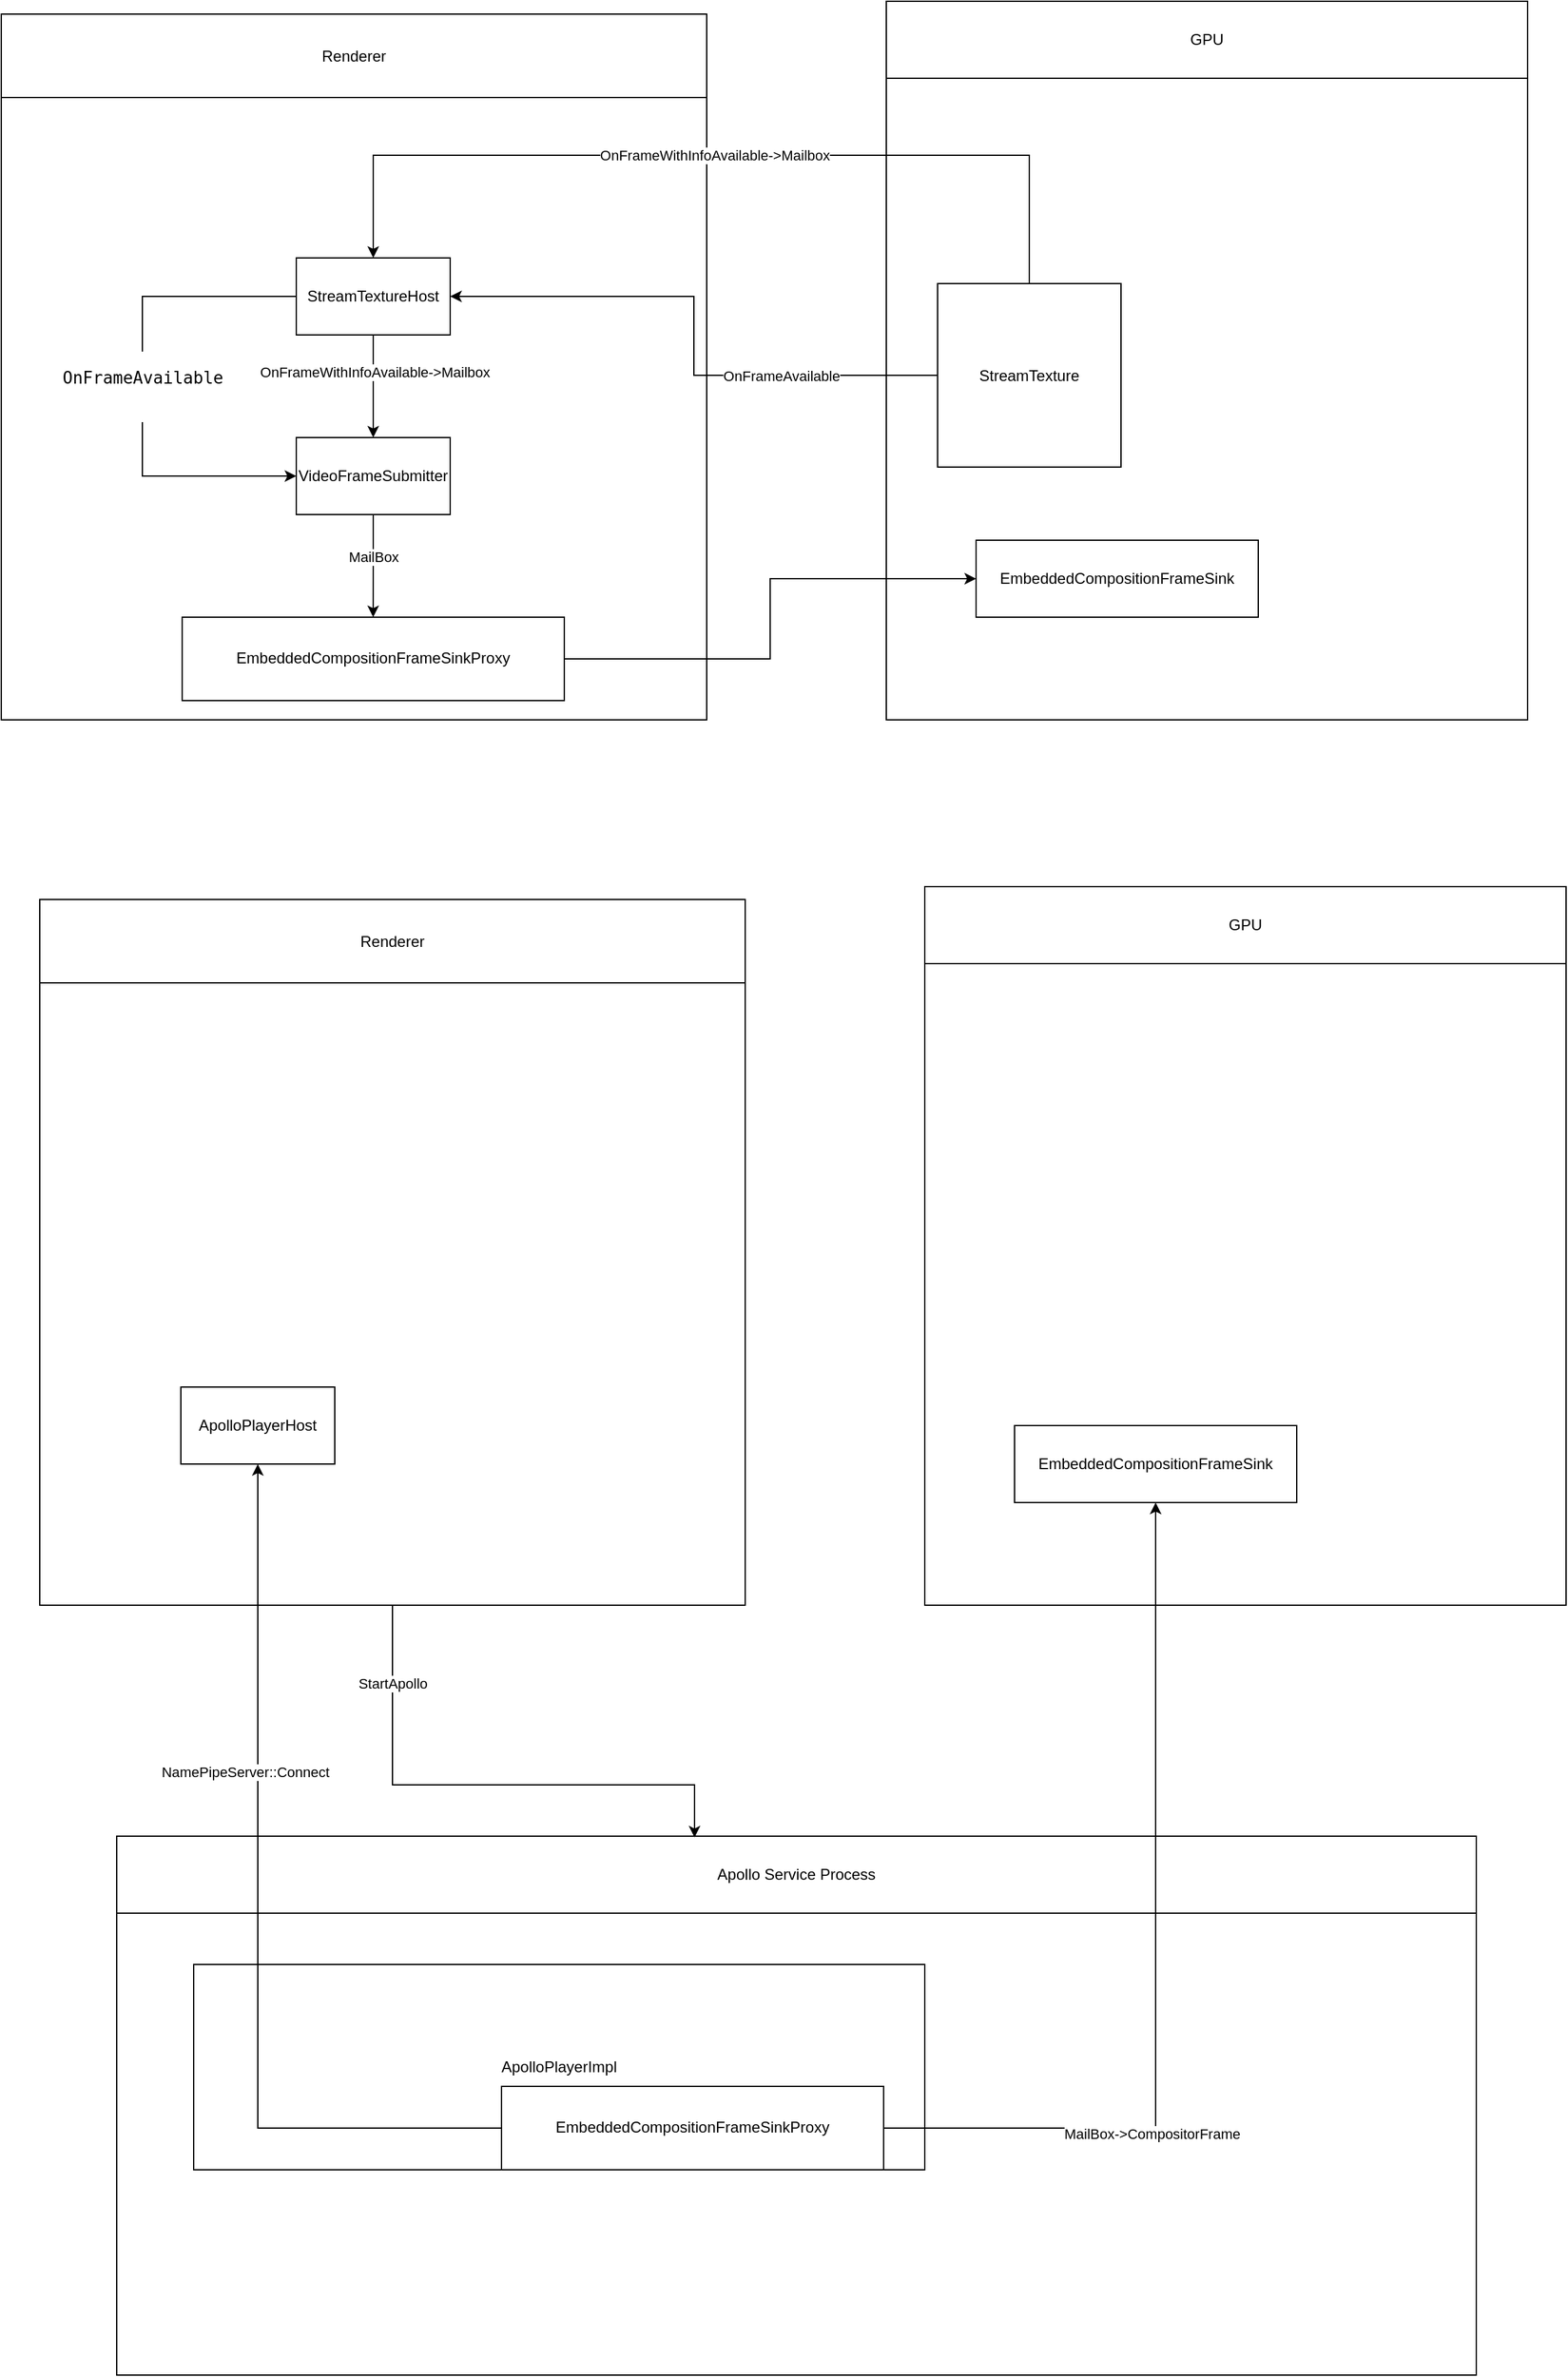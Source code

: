 <mxfile version="24.7.8">
  <diagram name="第 1 页" id="LiPbOftGQbgrzLmKm-nx">
    <mxGraphModel dx="2066" dy="1041" grid="1" gridSize="10" guides="1" tooltips="1" connect="1" arrows="1" fold="1" page="1" pageScale="1" pageWidth="827" pageHeight="1169" math="0" shadow="0">
      <root>
        <mxCell id="0" />
        <mxCell id="1" parent="0" />
        <mxCell id="ApiQ-BtPgv3KfkFpJTZq-10" value="" style="group" parent="1" vertex="1" connectable="0">
          <mxGeometry x="120" y="350" width="550" height="550" as="geometry" />
        </mxCell>
        <mxCell id="ApiQ-BtPgv3KfkFpJTZq-8" value="" style="whiteSpace=wrap;html=1;aspect=fixed;align=left;" parent="ApiQ-BtPgv3KfkFpJTZq-10" vertex="1">
          <mxGeometry width="550" height="550" as="geometry" />
        </mxCell>
        <mxCell id="ApiQ-BtPgv3KfkFpJTZq-9" value="Renderer" style="rounded=0;whiteSpace=wrap;html=1;" parent="ApiQ-BtPgv3KfkFpJTZq-10" vertex="1">
          <mxGeometry width="550" height="65" as="geometry" />
        </mxCell>
        <mxCell id="ApiQ-BtPgv3KfkFpJTZq-16" value="EmbeddedCompositionFrameSinkProxy" style="whiteSpace=wrap;html=1;rounded=0;" parent="ApiQ-BtPgv3KfkFpJTZq-10" vertex="1">
          <mxGeometry x="141.043" y="469.997" width="297.917" height="65" as="geometry" />
        </mxCell>
        <mxCell id="ApiQ-BtPgv3KfkFpJTZq-3" value="" style="edgeStyle=orthogonalEdgeStyle;rounded=0;orthogonalLoop=1;jettySize=auto;html=1;" parent="1" source="ApiQ-BtPgv3KfkFpJTZq-1" target="ApiQ-BtPgv3KfkFpJTZq-2" edge="1">
          <mxGeometry relative="1" as="geometry" />
        </mxCell>
        <mxCell id="ApiQ-BtPgv3KfkFpJTZq-4" value="OnFrameWithInfoAvailable-&amp;gt;Mailbox" style="edgeLabel;html=1;align=center;verticalAlign=middle;resizable=0;points=[];" parent="ApiQ-BtPgv3KfkFpJTZq-3" vertex="1" connectable="0">
          <mxGeometry x="-0.275" y="1" relative="1" as="geometry">
            <mxPoint as="offset" />
          </mxGeometry>
        </mxCell>
        <UserObject label="&#xa;&lt;a style=&quot;margin: 0px; padding: 0px; box-sizing: border-box; border-color: var(--border); color: inherit; text-decoration: none; font-family: monospace; font-size: medium; font-style: normal; font-variant-ligatures: normal; font-variant-caps: normal; font-weight: 400; letter-spacing: normal; orphans: 2; text-align: start; text-indent: 0px; text-transform: none; widows: 2; word-spacing: 0px; -webkit-text-stroke-width: 0px; white-space: pre; background-color: rgb(255, 255, 255);&quot; data-key=&quot;89&quot; href=&quot;https://source.chromium.org/chromium/chromium/src/+/main:content/renderer/media/android/stream_texture_factory.cc;drc=a150b50c0ff706af12c449c7fccd3cf2745e2061;bpv=1;bpt=1;l=84?gsn=OnFrameAvailable&amp;amp;gs=KYTHE%3A%2F%2Fkythe%3A%2F%2Fchromium.googlesource.com%2Fcodesearch%2Fchromium%2Fsrc%2F%2Fmain%3Flang%3Dc%252B%252B%3Fpath%3Dcontent%2Frenderer%2Fmedia%2Fandroid%2Fstream_texture_factory.cc%23bQwde8pxGFe8QK5NosUgznehglTQKpOsqDOtcCwnv28&quot; class=&quot;xrefs-decoration&quot;&gt;OnFrameAvailable&lt;/a&gt;&#xa;&#xa;" link="&#xa;&lt;a style=&quot;margin: 0px; padding: 0px; box-sizing: border-box; border-color: var(--border); color: inherit; text-decoration: none; font-family: monospace; font-size: medium; font-style: normal; font-variant-ligatures: normal; font-variant-caps: normal; font-weight: 400; letter-spacing: normal; orphans: 2; text-align: start; text-indent: 0px; text-transform: none; widows: 2; word-spacing: 0px; -webkit-text-stroke-width: 0px; white-space: pre; background-color: rgb(255, 255, 255);&quot; data-key=&quot;89&quot; href=&quot;https://source.chromium.org/chromium/chromium/src/+/main:content/renderer/media/android/stream_texture_factory.cc;drc=a150b50c0ff706af12c449c7fccd3cf2745e2061;bpv=1;bpt=1;l=84?gsn=OnFrameAvailable&amp;amp;gs=KYTHE%3A%2F%2Fkythe%3A%2F%2Fchromium.googlesource.com%2Fcodesearch%2Fchromium%2Fsrc%2F%2Fmain%3Flang%3Dc%252B%252B%3Fpath%3Dcontent%2Frenderer%2Fmedia%2Fandroid%2Fstream_texture_factory.cc%23bQwde8pxGFe8QK5NosUgznehglTQKpOsqDOtcCwnv28&quot; class=&quot;xrefs-decoration&quot;&gt;OnFrameAvailable&lt;/a&gt;&#xa;&#xa;" id="ApiQ-BtPgv3KfkFpJTZq-5">
          <mxCell style="edgeStyle=elbowEdgeStyle;rounded=0;orthogonalLoop=1;jettySize=auto;html=1;entryX=0;entryY=0.5;entryDx=0;entryDy=0;elbow=vertical;" parent="1" source="ApiQ-BtPgv3KfkFpJTZq-1" target="ApiQ-BtPgv3KfkFpJTZq-2" edge="1">
            <mxGeometry relative="1" as="geometry">
              <mxPoint x="260" y="690" as="targetPoint" />
              <Array as="points">
                <mxPoint x="230" y="640" />
              </Array>
              <mxPoint as="offset" />
            </mxGeometry>
          </mxCell>
        </UserObject>
        <mxCell id="ApiQ-BtPgv3KfkFpJTZq-1" value="StreamTextureHost" style="rounded=0;whiteSpace=wrap;html=1;" parent="1" vertex="1">
          <mxGeometry x="350" y="540" width="120" height="60" as="geometry" />
        </mxCell>
        <mxCell id="ApiQ-BtPgv3KfkFpJTZq-17" value="" style="edgeStyle=orthogonalEdgeStyle;rounded=0;orthogonalLoop=1;jettySize=auto;html=1;" parent="1" source="ApiQ-BtPgv3KfkFpJTZq-2" target="ApiQ-BtPgv3KfkFpJTZq-16" edge="1">
          <mxGeometry relative="1" as="geometry" />
        </mxCell>
        <mxCell id="ApiQ-BtPgv3KfkFpJTZq-20" value="MailBox" style="edgeLabel;html=1;align=center;verticalAlign=middle;resizable=0;points=[];" parent="ApiQ-BtPgv3KfkFpJTZq-17" vertex="1" connectable="0">
          <mxGeometry x="-0.192" relative="1" as="geometry">
            <mxPoint as="offset" />
          </mxGeometry>
        </mxCell>
        <mxCell id="ApiQ-BtPgv3KfkFpJTZq-2" value="VideoFrameSubmitter" style="whiteSpace=wrap;html=1;rounded=0;" parent="1" vertex="1">
          <mxGeometry x="350" y="680" width="120" height="60" as="geometry" />
        </mxCell>
        <mxCell id="ApiQ-BtPgv3KfkFpJTZq-21" value="" style="rounded=0;whiteSpace=wrap;html=1;" parent="1" vertex="1">
          <mxGeometry x="810" y="340" width="500" height="560" as="geometry" />
        </mxCell>
        <mxCell id="ApiQ-BtPgv3KfkFpJTZq-22" value="GPU" style="rounded=0;whiteSpace=wrap;html=1;" parent="1" vertex="1">
          <mxGeometry x="810" y="340" width="500" height="60" as="geometry" />
        </mxCell>
        <mxCell id="ApiQ-BtPgv3KfkFpJTZq-11" value="StreamTexture" style="whiteSpace=wrap;html=1;aspect=fixed;" parent="1" vertex="1">
          <mxGeometry x="850" y="560" width="143" height="143" as="geometry" />
        </mxCell>
        <mxCell id="ApiQ-BtPgv3KfkFpJTZq-18" value="EmbeddedCompositionFrameSink" style="whiteSpace=wrap;html=1;rounded=0;" parent="1" vertex="1">
          <mxGeometry x="880" y="760" width="220" height="60" as="geometry" />
        </mxCell>
        <UserObject label="OnFrameWithInfoAvailable-&amp;gt;Mailbox" link="&#xa;&lt;a style=&quot;forced-color-adjust: none; font-style: normal; font-variant-ligatures: normal; font-variant-caps: normal; font-weight: 400; letter-spacing: normal; orphans: 2; text-indent: 0px; text-transform: none; widows: 2; word-spacing: 0px; -webkit-text-stroke-width: 0px; white-space: pre; margin: 0px; padding: 0px; box-sizing: border-box; border-color: var(--border); text-decoration-line: none; font-family: monospace; font-size: medium; text-align: start;&quot; data-key=&quot;98&quot; href=&quot;https://source.chromium.org/chromium/chromium/src/+/main:content/renderer/media/android/stream_texture_factory.cc;drc=a150b50c0ff706af12c449c7fccd3cf2745e2061;bpv=1;bpt=1;l=90?gsn=OnFrameWithInfoAvailable&amp;amp;gs=KYTHE%3A%2F%2Fkythe%3A%2F%2Fchromium.googlesource.com%2Fcodesearch%2Fchromium%2Fsrc%2F%2Fmain%3Flang%3Dc%252B%252B%3Fpath%3Dcontent%2Frenderer%2Fmedia%2Fandroid%2Fstream_texture_factory.cc%23hpruNQi7dIm3cVIG2UPgs3AazQhBx6SGE2KFzJ-yTng&quot; class=&quot;xrefs-decoration&quot;&gt;OnFrameWithInfoAvailable&lt;/a&gt;&#xa;&#xa;" id="ApiQ-BtPgv3KfkFpJTZq-13">
          <mxCell style="edgeStyle=elbowEdgeStyle;rounded=0;orthogonalLoop=1;jettySize=auto;html=1;elbow=vertical;" parent="1" source="ApiQ-BtPgv3KfkFpJTZq-11" target="ApiQ-BtPgv3KfkFpJTZq-1" edge="1">
            <mxGeometry relative="1" as="geometry">
              <mxPoint x="860" y="450" as="targetPoint" />
              <Array as="points">
                <mxPoint x="640" y="460" />
              </Array>
            </mxGeometry>
          </mxCell>
        </UserObject>
        <mxCell id="ApiQ-BtPgv3KfkFpJTZq-19" value="" style="edgeStyle=orthogonalEdgeStyle;rounded=0;orthogonalLoop=1;jettySize=auto;html=1;" parent="1" source="ApiQ-BtPgv3KfkFpJTZq-16" target="ApiQ-BtPgv3KfkFpJTZq-18" edge="1">
          <mxGeometry relative="1" as="geometry" />
        </mxCell>
        <mxCell id="ApiQ-BtPgv3KfkFpJTZq-12" style="edgeStyle=orthogonalEdgeStyle;rounded=0;orthogonalLoop=1;jettySize=auto;html=1;" parent="1" source="ApiQ-BtPgv3KfkFpJTZq-11" target="ApiQ-BtPgv3KfkFpJTZq-1" edge="1">
          <mxGeometry relative="1" as="geometry" />
        </mxCell>
        <mxCell id="ApiQ-BtPgv3KfkFpJTZq-15" value="OnFrameAvailable" style="edgeLabel;html=1;align=center;verticalAlign=middle;resizable=0;points=[];" parent="ApiQ-BtPgv3KfkFpJTZq-12" vertex="1" connectable="0">
          <mxGeometry x="-0.444" y="1" relative="1" as="geometry">
            <mxPoint y="-1" as="offset" />
          </mxGeometry>
        </mxCell>
        <mxCell id="ApiQ-BtPgv3KfkFpJTZq-23" value="" style="group" parent="1" vertex="1" connectable="0">
          <mxGeometry x="150" y="1040" width="550" height="550" as="geometry" />
        </mxCell>
        <mxCell id="ApiQ-BtPgv3KfkFpJTZq-24" value="" style="whiteSpace=wrap;html=1;aspect=fixed;align=left;" parent="ApiQ-BtPgv3KfkFpJTZq-23" vertex="1">
          <mxGeometry width="550" height="550" as="geometry" />
        </mxCell>
        <mxCell id="ApiQ-BtPgv3KfkFpJTZq-25" value="Renderer" style="rounded=0;whiteSpace=wrap;html=1;" parent="ApiQ-BtPgv3KfkFpJTZq-23" vertex="1">
          <mxGeometry width="550" height="65" as="geometry" />
        </mxCell>
        <mxCell id="VT69-K9v5CHWKR-Tkk89-3" value="ApolloPlayerHost" style="rounded=0;whiteSpace=wrap;html=1;" vertex="1" parent="ApiQ-BtPgv3KfkFpJTZq-23">
          <mxGeometry x="110" y="380" width="120" height="60" as="geometry" />
        </mxCell>
        <mxCell id="ApiQ-BtPgv3KfkFpJTZq-34" value="" style="rounded=0;whiteSpace=wrap;html=1;" parent="1" vertex="1">
          <mxGeometry x="840" y="1030" width="500" height="560" as="geometry" />
        </mxCell>
        <mxCell id="ApiQ-BtPgv3KfkFpJTZq-35" value="GPU" style="rounded=0;whiteSpace=wrap;html=1;" parent="1" vertex="1">
          <mxGeometry x="840" y="1030" width="500" height="60" as="geometry" />
        </mxCell>
        <mxCell id="ApiQ-BtPgv3KfkFpJTZq-37" value="EmbeddedCompositionFrameSink" style="whiteSpace=wrap;html=1;rounded=0;" parent="1" vertex="1">
          <mxGeometry x="910" y="1450" width="220" height="60" as="geometry" />
        </mxCell>
        <mxCell id="ApiQ-BtPgv3KfkFpJTZq-49" value="" style="rounded=0;whiteSpace=wrap;html=1;" parent="1" vertex="1">
          <mxGeometry x="210" y="1770" width="1060" height="420" as="geometry" />
        </mxCell>
        <mxCell id="ApiQ-BtPgv3KfkFpJTZq-50" value="Apollo Service Process" style="rounded=0;whiteSpace=wrap;html=1;" parent="1" vertex="1">
          <mxGeometry x="210" y="1770" width="1060" height="60" as="geometry" />
        </mxCell>
        <mxCell id="VT69-K9v5CHWKR-Tkk89-4" value="ApolloPlayerImpl" style="rounded=0;whiteSpace=wrap;html=1;" vertex="1" parent="1">
          <mxGeometry x="270" y="1870" width="570" height="160" as="geometry" />
        </mxCell>
        <mxCell id="VT69-K9v5CHWKR-Tkk89-1" style="edgeStyle=orthogonalEdgeStyle;rounded=0;orthogonalLoop=1;jettySize=auto;html=1;" edge="1" parent="1" source="ApiQ-BtPgv3KfkFpJTZq-26" target="VT69-K9v5CHWKR-Tkk89-3">
          <mxGeometry relative="1" as="geometry" />
        </mxCell>
        <mxCell id="VT69-K9v5CHWKR-Tkk89-2" value="NamePipeServer::Connect" style="edgeLabel;html=1;align=center;verticalAlign=middle;resizable=0;points=[];" vertex="1" connectable="0" parent="VT69-K9v5CHWKR-Tkk89-1">
          <mxGeometry x="0.728" y="-1" relative="1" as="geometry">
            <mxPoint x="-11" y="144" as="offset" />
          </mxGeometry>
        </mxCell>
        <mxCell id="ApiQ-BtPgv3KfkFpJTZq-26" value="EmbeddedCompositionFrameSinkProxy" style="whiteSpace=wrap;html=1;rounded=0;" parent="1" vertex="1">
          <mxGeometry x="510.003" y="1964.997" width="297.917" height="65" as="geometry" />
        </mxCell>
        <mxCell id="ApiQ-BtPgv3KfkFpJTZq-46" style="edgeStyle=orthogonalEdgeStyle;rounded=0;orthogonalLoop=1;jettySize=auto;html=1;entryX=0.425;entryY=0.017;entryDx=0;entryDy=0;entryPerimeter=0;" parent="1" source="ApiQ-BtPgv3KfkFpJTZq-24" target="ApiQ-BtPgv3KfkFpJTZq-50" edge="1">
          <mxGeometry relative="1" as="geometry">
            <Array as="points">
              <mxPoint x="425" y="1730" />
              <mxPoint x="661" y="1730" />
            </Array>
          </mxGeometry>
        </mxCell>
        <mxCell id="ApiQ-BtPgv3KfkFpJTZq-47" value="StartApollo" style="edgeLabel;html=1;align=center;verticalAlign=middle;resizable=0;points=[];" parent="ApiQ-BtPgv3KfkFpJTZq-46" vertex="1" connectable="0">
          <mxGeometry x="-0.709" relative="1" as="geometry">
            <mxPoint as="offset" />
          </mxGeometry>
        </mxCell>
        <mxCell id="ApiQ-BtPgv3KfkFpJTZq-39" value="" style="edgeStyle=orthogonalEdgeStyle;rounded=0;orthogonalLoop=1;jettySize=auto;html=1;" parent="1" source="ApiQ-BtPgv3KfkFpJTZq-26" target="ApiQ-BtPgv3KfkFpJTZq-37" edge="1">
          <mxGeometry relative="1" as="geometry" />
        </mxCell>
        <mxCell id="ApiQ-BtPgv3KfkFpJTZq-48" value="MailBox-&amp;gt;CompositorFrame" style="edgeLabel;html=1;align=center;verticalAlign=middle;resizable=0;points=[];" parent="ApiQ-BtPgv3KfkFpJTZq-39" vertex="1" connectable="0">
          <mxGeometry x="-0.403" y="-4" relative="1" as="geometry">
            <mxPoint as="offset" />
          </mxGeometry>
        </mxCell>
      </root>
    </mxGraphModel>
  </diagram>
</mxfile>
